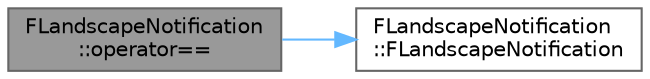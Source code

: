 digraph "FLandscapeNotification::operator=="
{
 // INTERACTIVE_SVG=YES
 // LATEX_PDF_SIZE
  bgcolor="transparent";
  edge [fontname=Helvetica,fontsize=10,labelfontname=Helvetica,labelfontsize=10];
  node [fontname=Helvetica,fontsize=10,shape=box,height=0.2,width=0.4];
  rankdir="LR";
  Node1 [id="Node000001",label="FLandscapeNotification\l::operator==",height=0.2,width=0.4,color="gray40", fillcolor="grey60", style="filled", fontcolor="black",tooltip=" "];
  Node1 -> Node2 [id="edge1_Node000001_Node000002",color="steelblue1",style="solid",tooltip=" "];
  Node2 [id="Node000002",label="FLandscapeNotification\l::FLandscapeNotification",height=0.2,width=0.4,color="grey40", fillcolor="white", style="filled",URL="$d2/da8/structFLandscapeNotification.html#a115cc59b7bcdd6b85a8fd948ee864be0",tooltip="Constructs a notification which is expected to have a longer lifetime and behave in a dynamic way."];
}
